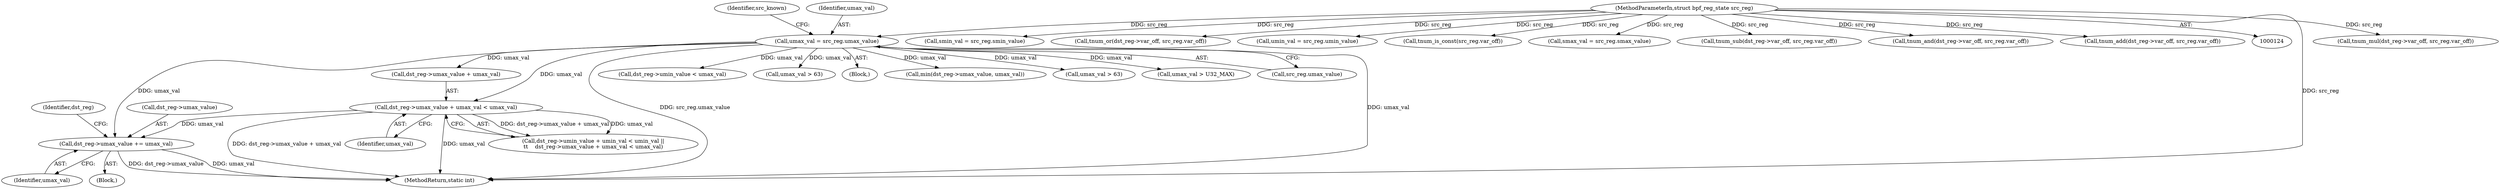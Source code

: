 digraph "0_linux_0c17d1d2c61936401f4702e1846e2c19b200f958@pointer" {
"1000268" [label="(Call,dst_reg->umax_value += umax_val)"];
"1000178" [label="(Call,umax_val = src_reg.umax_value)"];
"1000128" [label="(MethodParameterIn,struct bpf_reg_state src_reg)"];
"1000243" [label="(Call,dst_reg->umax_value + umax_val < umax_val)"];
"1000367" [label="(Call,tnum_mul(dst_reg->var_off, src_reg.var_off))"];
"1000322" [label="(Call,dst_reg->umin_value < umax_val)"];
"1000704" [label="(Call,umax_val > 63)"];
"1000269" [label="(Call,dst_reg->umax_value)"];
"1000129" [label="(Block,)"];
"1000494" [label="(Call,min(dst_reg->umax_value, umax_val))"];
"1000243" [label="(Call,dst_reg->umax_value + umax_val < umax_val)"];
"1000163" [label="(Call,smin_val = src_reg.smin_value)"];
"1000636" [label="(Call,umax_val > 63)"];
"1000563" [label="(Call,tnum_or(dst_reg->var_off, src_reg.var_off))"];
"1000268" [label="(Call,dst_reg->umax_value += umax_val)"];
"1000235" [label="(Call,dst_reg->umin_value + umin_val < umin_val ||\n\t\t    dst_reg->umax_value + umax_val < umax_val)"];
"1000244" [label="(Call,dst_reg->umax_value + umax_val)"];
"1000392" [label="(Call,umax_val > U32_MAX)"];
"1000262" [label="(Block,)"];
"1000180" [label="(Call,src_reg.umax_value)"];
"1000173" [label="(Call,umin_val = src_reg.umin_value)"];
"1000185" [label="(Call,tnum_is_const(src_reg.var_off))"];
"1000771" [label="(MethodReturn,static int)"];
"1000168" [label="(Call,smax_val = src_reg.smax_value)"];
"1000354" [label="(Call,tnum_sub(dst_reg->var_off, src_reg.var_off))"];
"1000128" [label="(MethodParameterIn,struct bpf_reg_state src_reg)"];
"1000474" [label="(Call,tnum_and(dst_reg->var_off, src_reg.var_off))"];
"1000184" [label="(Identifier,src_known)"];
"1000272" [label="(Identifier,umax_val)"];
"1000275" [label="(Identifier,dst_reg)"];
"1000178" [label="(Call,umax_val = src_reg.umax_value)"];
"1000179" [label="(Identifier,umax_val)"];
"1000249" [label="(Identifier,umax_val)"];
"1000277" [label="(Call,tnum_add(dst_reg->var_off, src_reg.var_off))"];
"1000268" -> "1000262"  [label="AST: "];
"1000268" -> "1000272"  [label="CFG: "];
"1000269" -> "1000268"  [label="AST: "];
"1000272" -> "1000268"  [label="AST: "];
"1000275" -> "1000268"  [label="CFG: "];
"1000268" -> "1000771"  [label="DDG: dst_reg->umax_value"];
"1000268" -> "1000771"  [label="DDG: umax_val"];
"1000178" -> "1000268"  [label="DDG: umax_val"];
"1000243" -> "1000268"  [label="DDG: umax_val"];
"1000178" -> "1000129"  [label="AST: "];
"1000178" -> "1000180"  [label="CFG: "];
"1000179" -> "1000178"  [label="AST: "];
"1000180" -> "1000178"  [label="AST: "];
"1000184" -> "1000178"  [label="CFG: "];
"1000178" -> "1000771"  [label="DDG: umax_val"];
"1000178" -> "1000771"  [label="DDG: src_reg.umax_value"];
"1000128" -> "1000178"  [label="DDG: src_reg"];
"1000178" -> "1000243"  [label="DDG: umax_val"];
"1000178" -> "1000244"  [label="DDG: umax_val"];
"1000178" -> "1000322"  [label="DDG: umax_val"];
"1000178" -> "1000392"  [label="DDG: umax_val"];
"1000178" -> "1000494"  [label="DDG: umax_val"];
"1000178" -> "1000636"  [label="DDG: umax_val"];
"1000178" -> "1000704"  [label="DDG: umax_val"];
"1000128" -> "1000124"  [label="AST: "];
"1000128" -> "1000771"  [label="DDG: src_reg"];
"1000128" -> "1000163"  [label="DDG: src_reg"];
"1000128" -> "1000168"  [label="DDG: src_reg"];
"1000128" -> "1000173"  [label="DDG: src_reg"];
"1000128" -> "1000185"  [label="DDG: src_reg"];
"1000128" -> "1000277"  [label="DDG: src_reg"];
"1000128" -> "1000354"  [label="DDG: src_reg"];
"1000128" -> "1000367"  [label="DDG: src_reg"];
"1000128" -> "1000474"  [label="DDG: src_reg"];
"1000128" -> "1000563"  [label="DDG: src_reg"];
"1000243" -> "1000235"  [label="AST: "];
"1000243" -> "1000249"  [label="CFG: "];
"1000244" -> "1000243"  [label="AST: "];
"1000249" -> "1000243"  [label="AST: "];
"1000235" -> "1000243"  [label="CFG: "];
"1000243" -> "1000771"  [label="DDG: dst_reg->umax_value + umax_val"];
"1000243" -> "1000771"  [label="DDG: umax_val"];
"1000243" -> "1000235"  [label="DDG: dst_reg->umax_value + umax_val"];
"1000243" -> "1000235"  [label="DDG: umax_val"];
}
